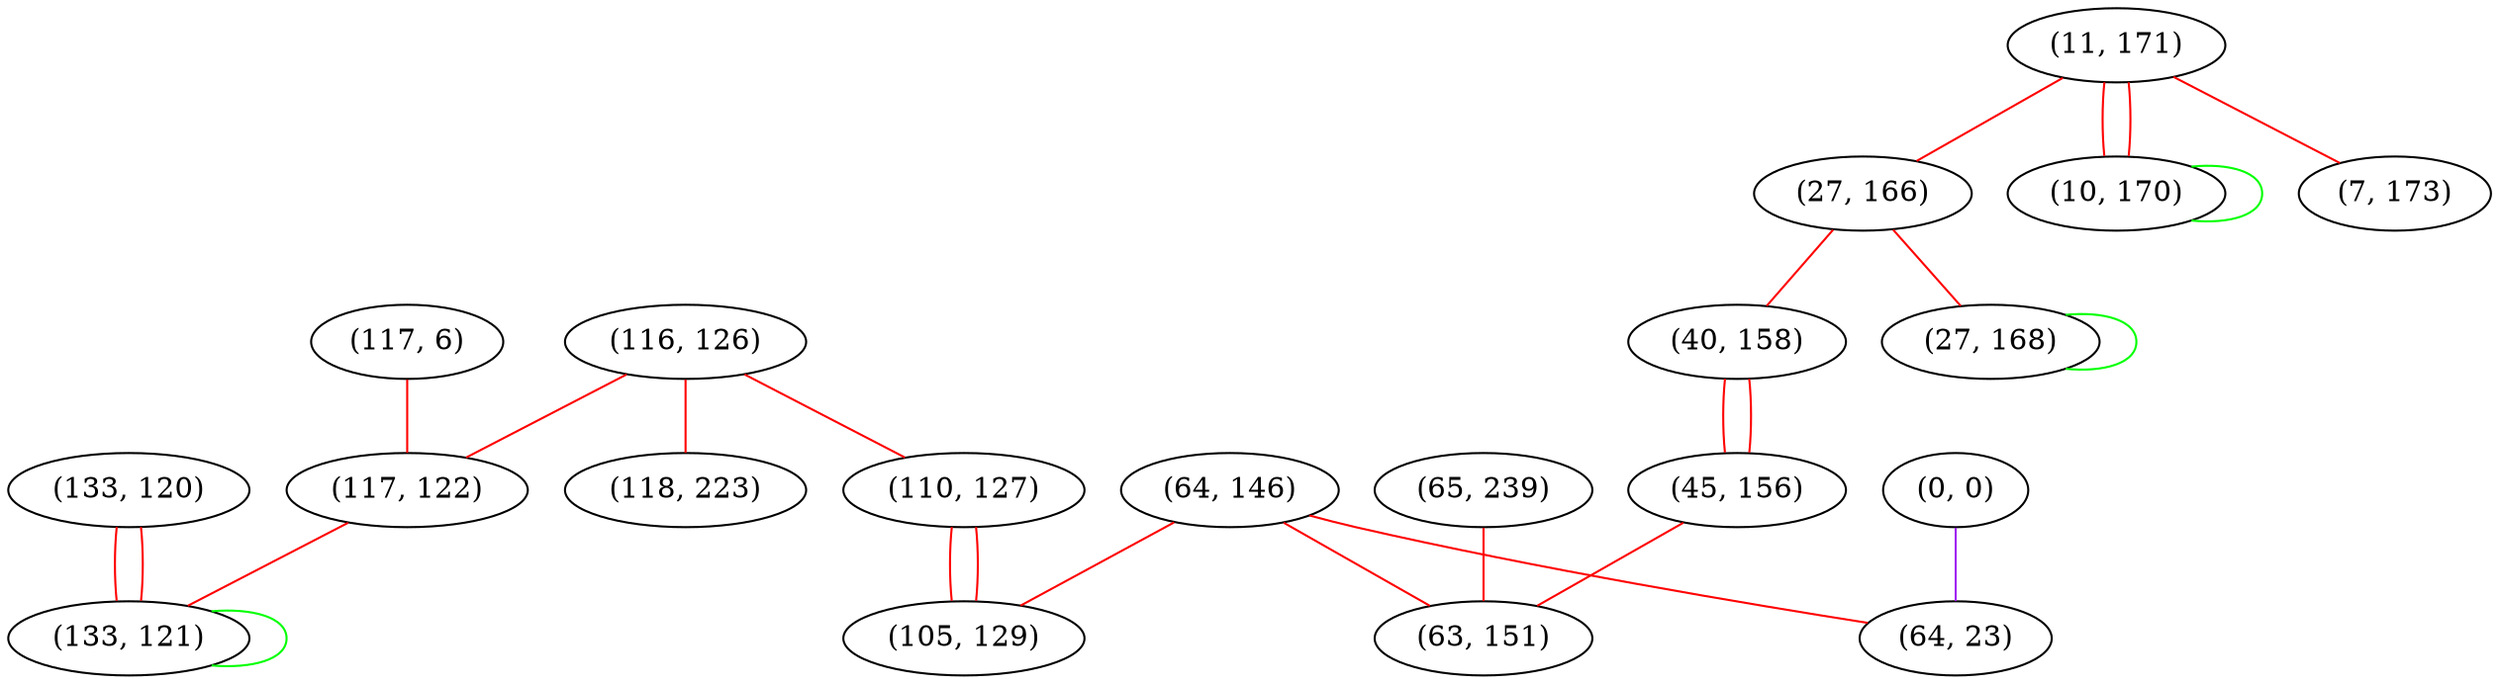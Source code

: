 graph "" {
"(117, 6)";
"(116, 126)";
"(110, 127)";
"(11, 171)";
"(10, 170)";
"(133, 120)";
"(7, 173)";
"(64, 146)";
"(27, 166)";
"(65, 239)";
"(40, 158)";
"(45, 156)";
"(0, 0)";
"(63, 151)";
"(27, 168)";
"(117, 122)";
"(133, 121)";
"(118, 223)";
"(64, 23)";
"(105, 129)";
"(117, 6)" -- "(117, 122)"  [color=red, key=0, weight=1];
"(116, 126)" -- "(118, 223)"  [color=red, key=0, weight=1];
"(116, 126)" -- "(110, 127)"  [color=red, key=0, weight=1];
"(116, 126)" -- "(117, 122)"  [color=red, key=0, weight=1];
"(110, 127)" -- "(105, 129)"  [color=red, key=0, weight=1];
"(110, 127)" -- "(105, 129)"  [color=red, key=1, weight=1];
"(11, 171)" -- "(7, 173)"  [color=red, key=0, weight=1];
"(11, 171)" -- "(27, 166)"  [color=red, key=0, weight=1];
"(11, 171)" -- "(10, 170)"  [color=red, key=0, weight=1];
"(11, 171)" -- "(10, 170)"  [color=red, key=1, weight=1];
"(10, 170)" -- "(10, 170)"  [color=green, key=0, weight=2];
"(133, 120)" -- "(133, 121)"  [color=red, key=0, weight=1];
"(133, 120)" -- "(133, 121)"  [color=red, key=1, weight=1];
"(64, 146)" -- "(63, 151)"  [color=red, key=0, weight=1];
"(64, 146)" -- "(64, 23)"  [color=red, key=0, weight=1];
"(64, 146)" -- "(105, 129)"  [color=red, key=0, weight=1];
"(27, 166)" -- "(27, 168)"  [color=red, key=0, weight=1];
"(27, 166)" -- "(40, 158)"  [color=red, key=0, weight=1];
"(65, 239)" -- "(63, 151)"  [color=red, key=0, weight=1];
"(40, 158)" -- "(45, 156)"  [color=red, key=0, weight=1];
"(40, 158)" -- "(45, 156)"  [color=red, key=1, weight=1];
"(45, 156)" -- "(63, 151)"  [color=red, key=0, weight=1];
"(0, 0)" -- "(64, 23)"  [color=purple, key=0, weight=4];
"(27, 168)" -- "(27, 168)"  [color=green, key=0, weight=2];
"(117, 122)" -- "(133, 121)"  [color=red, key=0, weight=1];
"(133, 121)" -- "(133, 121)"  [color=green, key=0, weight=2];
}
